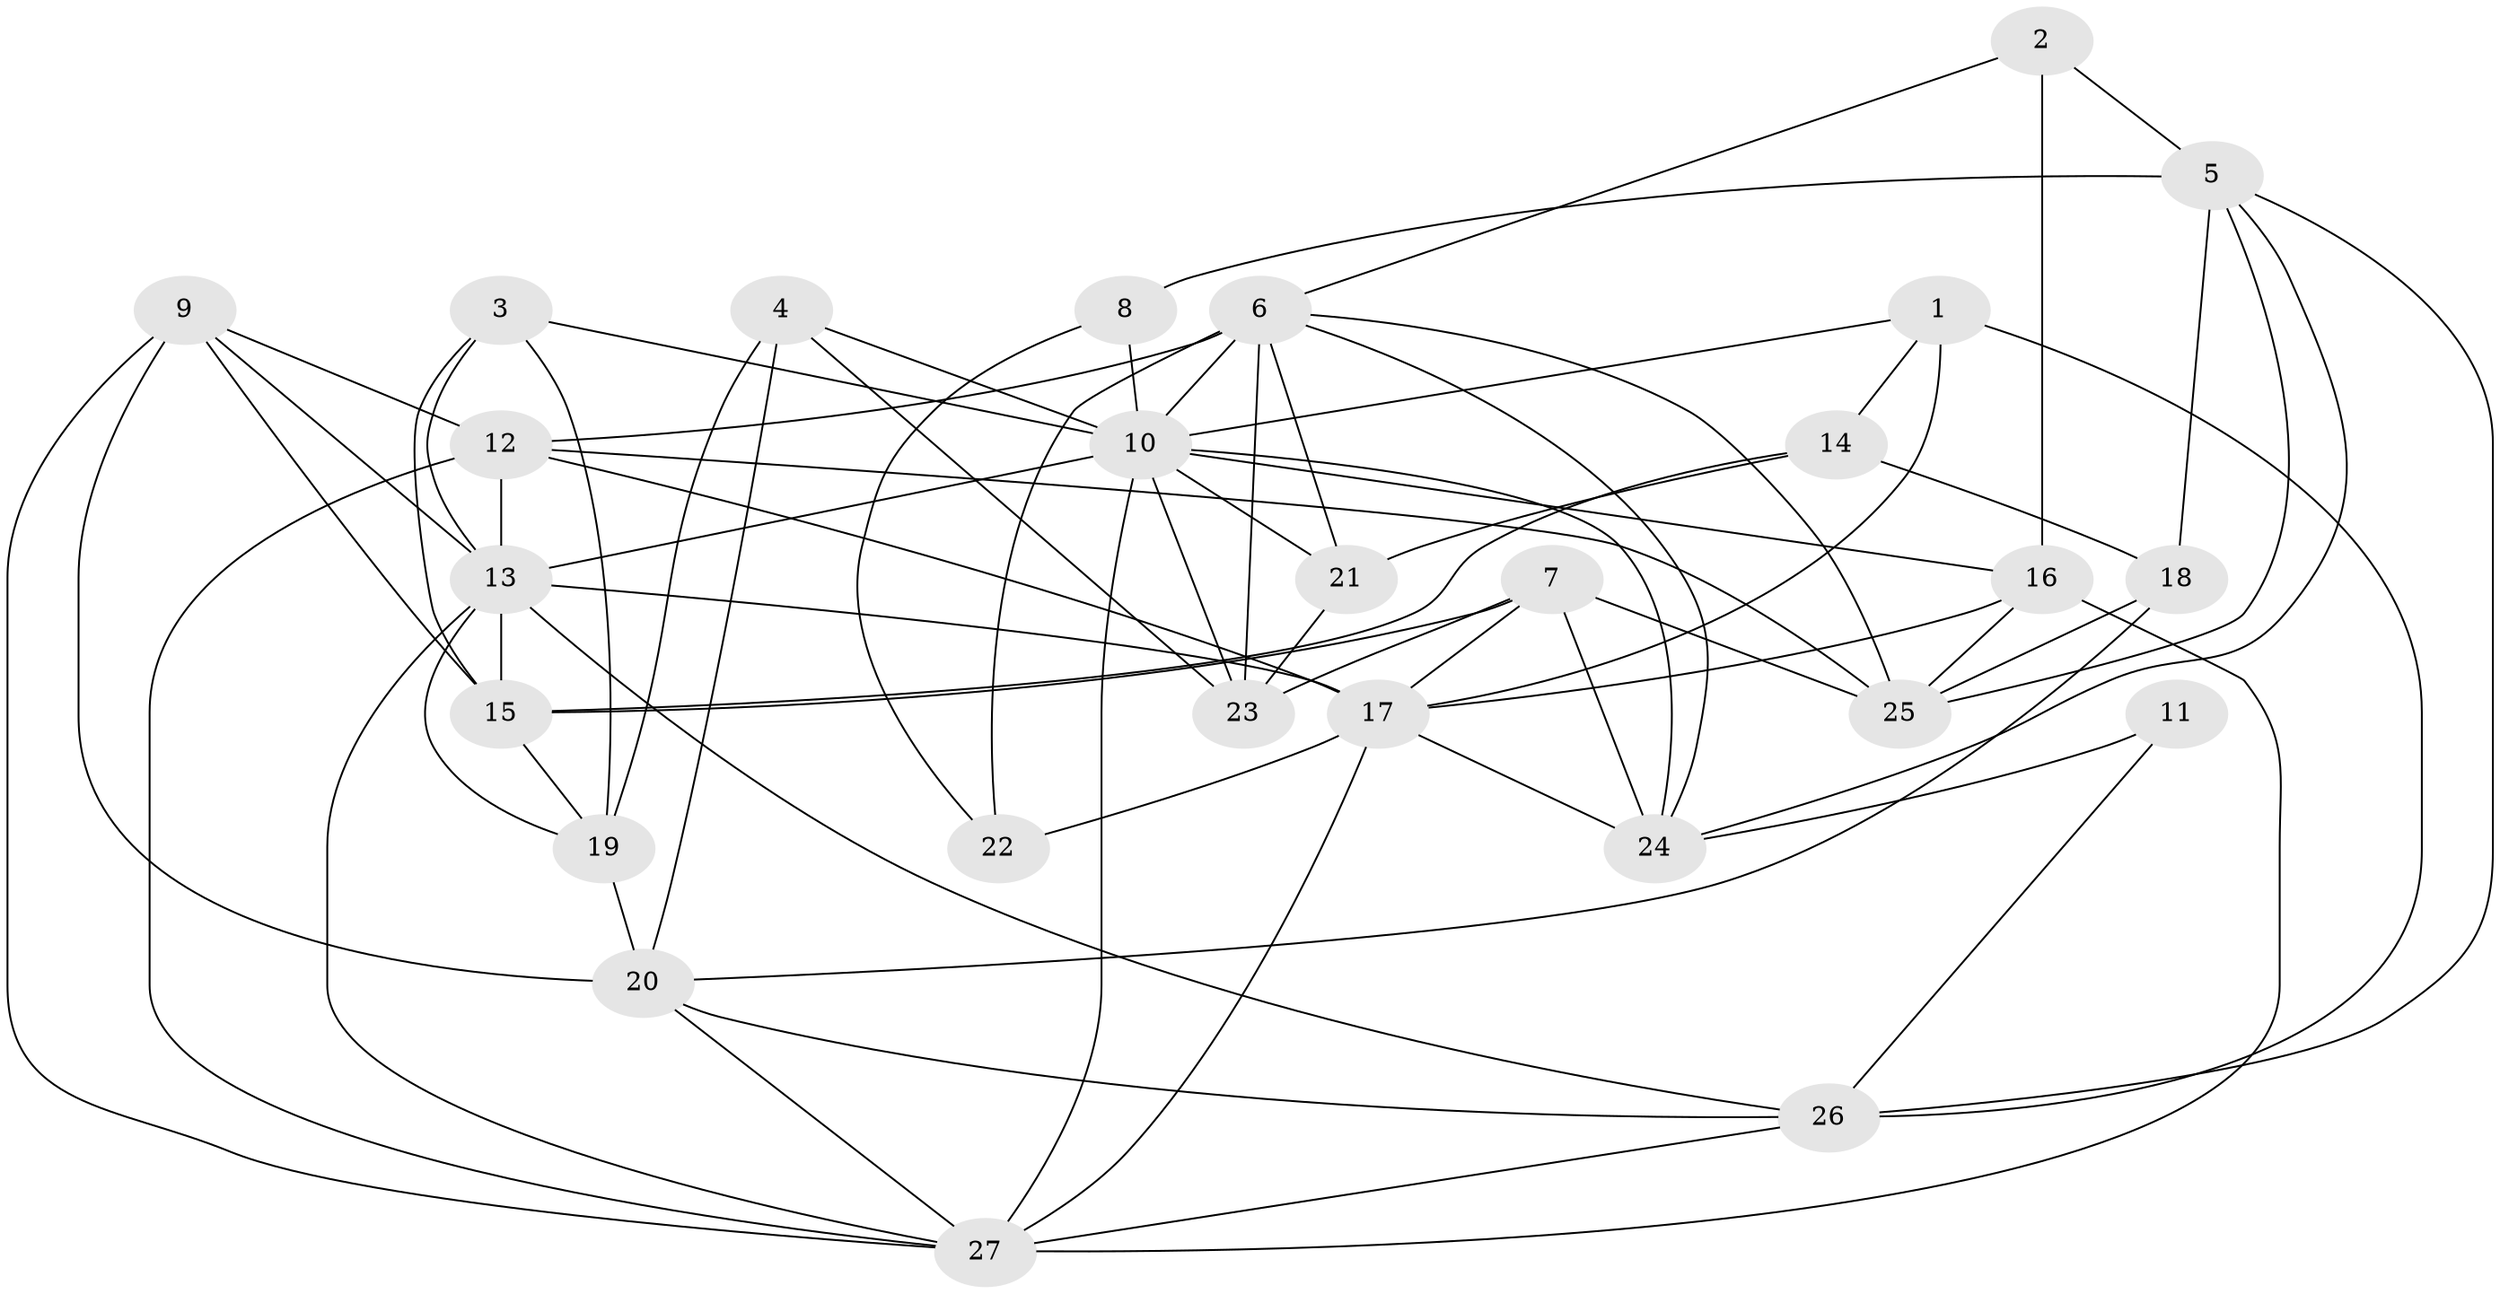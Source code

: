 // original degree distribution, {7: 0.07407407407407407, 4: 0.18518518518518517, 3: 0.3148148148148148, 2: 0.14814814814814814, 5: 0.16666666666666666, 6: 0.1111111111111111}
// Generated by graph-tools (version 1.1) at 2025/37/03/04/25 23:37:02]
// undirected, 27 vertices, 73 edges
graph export_dot {
  node [color=gray90,style=filled];
  1;
  2;
  3;
  4;
  5;
  6;
  7;
  8;
  9;
  10;
  11;
  12;
  13;
  14;
  15;
  16;
  17;
  18;
  19;
  20;
  21;
  22;
  23;
  24;
  25;
  26;
  27;
  1 -- 10 [weight=1.0];
  1 -- 14 [weight=1.0];
  1 -- 17 [weight=2.0];
  1 -- 26 [weight=1.0];
  2 -- 5 [weight=1.0];
  2 -- 6 [weight=1.0];
  2 -- 16 [weight=1.0];
  3 -- 10 [weight=1.0];
  3 -- 13 [weight=1.0];
  3 -- 15 [weight=1.0];
  3 -- 19 [weight=1.0];
  4 -- 10 [weight=1.0];
  4 -- 19 [weight=1.0];
  4 -- 20 [weight=1.0];
  4 -- 23 [weight=1.0];
  5 -- 8 [weight=1.0];
  5 -- 18 [weight=1.0];
  5 -- 24 [weight=1.0];
  5 -- 25 [weight=1.0];
  5 -- 26 [weight=1.0];
  6 -- 10 [weight=1.0];
  6 -- 12 [weight=1.0];
  6 -- 21 [weight=1.0];
  6 -- 22 [weight=1.0];
  6 -- 23 [weight=2.0];
  6 -- 24 [weight=1.0];
  6 -- 25 [weight=1.0];
  7 -- 15 [weight=1.0];
  7 -- 17 [weight=1.0];
  7 -- 23 [weight=1.0];
  7 -- 24 [weight=2.0];
  7 -- 25 [weight=1.0];
  8 -- 10 [weight=1.0];
  8 -- 22 [weight=1.0];
  9 -- 12 [weight=1.0];
  9 -- 13 [weight=1.0];
  9 -- 15 [weight=1.0];
  9 -- 20 [weight=1.0];
  9 -- 27 [weight=1.0];
  10 -- 13 [weight=1.0];
  10 -- 16 [weight=1.0];
  10 -- 21 [weight=1.0];
  10 -- 23 [weight=1.0];
  10 -- 24 [weight=1.0];
  10 -- 27 [weight=1.0];
  11 -- 24 [weight=1.0];
  11 -- 26 [weight=1.0];
  12 -- 13 [weight=1.0];
  12 -- 17 [weight=1.0];
  12 -- 25 [weight=1.0];
  12 -- 27 [weight=1.0];
  13 -- 15 [weight=1.0];
  13 -- 17 [weight=1.0];
  13 -- 19 [weight=1.0];
  13 -- 26 [weight=1.0];
  13 -- 27 [weight=1.0];
  14 -- 15 [weight=1.0];
  14 -- 18 [weight=1.0];
  14 -- 21 [weight=1.0];
  15 -- 19 [weight=1.0];
  16 -- 17 [weight=1.0];
  16 -- 25 [weight=1.0];
  16 -- 27 [weight=1.0];
  17 -- 22 [weight=3.0];
  17 -- 24 [weight=1.0];
  17 -- 27 [weight=1.0];
  18 -- 20 [weight=1.0];
  18 -- 25 [weight=1.0];
  19 -- 20 [weight=1.0];
  20 -- 26 [weight=1.0];
  20 -- 27 [weight=1.0];
  21 -- 23 [weight=1.0];
  26 -- 27 [weight=1.0];
}
